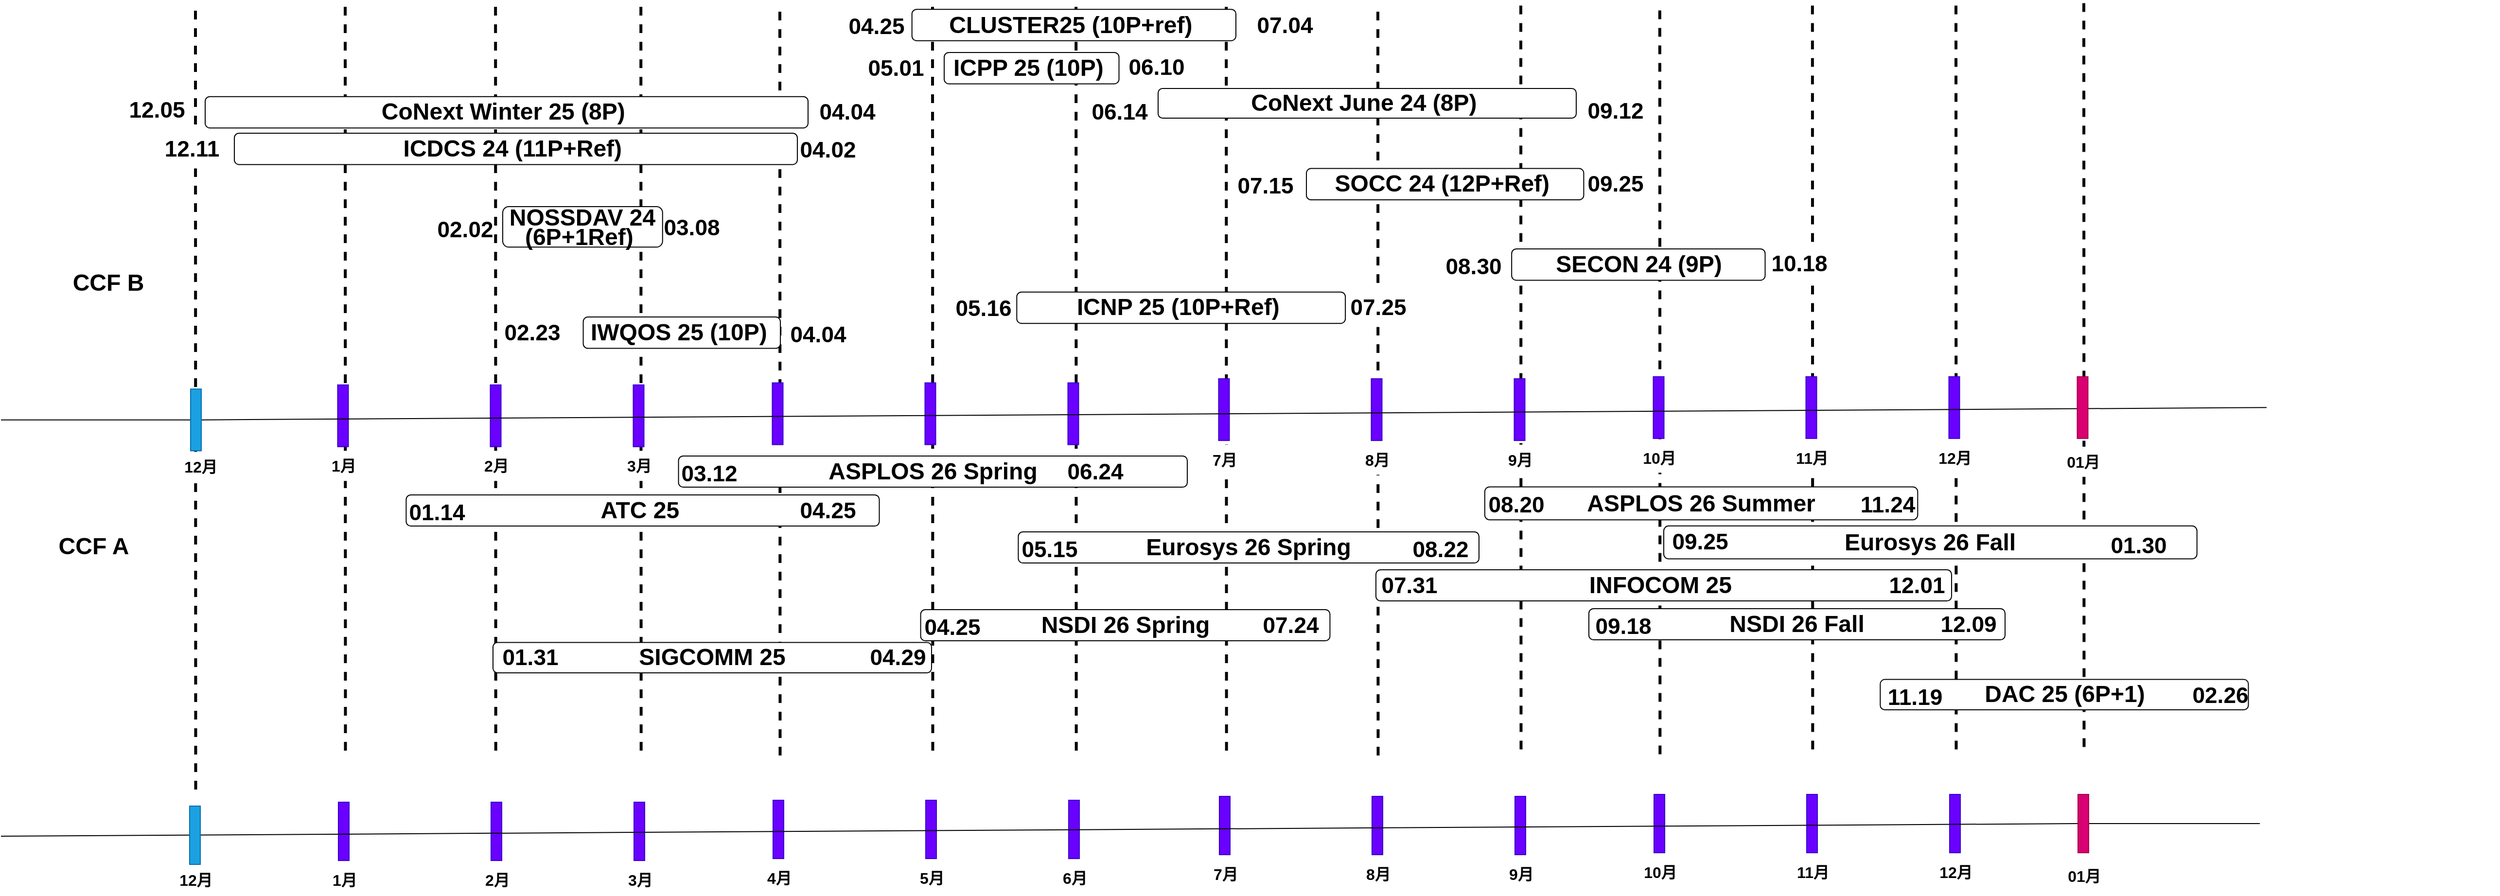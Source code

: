 <mxfile version="24.7.17">
  <diagram name="第 1 页" id="KVKXcA2v8e-MYIYoXiWe">
    <mxGraphModel dx="2455" dy="1773" grid="1" gridSize="10" guides="1" tooltips="1" connect="1" arrows="1" fold="1" page="0" pageScale="1" pageWidth="827" pageHeight="1169" math="0" shadow="0">
      <root>
        <mxCell id="0" />
        <mxCell id="1" parent="0" />
        <mxCell id="J6pw8MApclt_jU-j7pKg-1" value="" style="group" parent="1" vertex="1" connectable="0">
          <mxGeometry x="-120" y="-220" width="2369" height="810" as="geometry" />
        </mxCell>
        <mxCell id="Nktsm34Fh5tqj6Ti2t0z-151" value="" style="endArrow=none;html=1;rounded=0;exitX=0.75;exitY=0;exitDx=0;exitDy=0;dashed=1;strokeWidth=3;" parent="J6pw8MApclt_jU-j7pKg-1" edge="1">
          <mxGeometry width="50" height="50" relative="1" as="geometry">
            <mxPoint x="0.25" y="810.0" as="sourcePoint" />
            <mxPoint as="targetPoint" />
          </mxGeometry>
        </mxCell>
        <mxCell id="Nktsm34Fh5tqj6Ti2t0z-70" value="" style="endArrow=none;html=1;rounded=0;exitX=0.75;exitY=0;exitDx=0;exitDy=0;dashed=1;strokeWidth=3;" parent="J6pw8MApclt_jU-j7pKg-1" edge="1">
          <mxGeometry width="50" height="50" relative="1" as="geometry">
            <mxPoint x="1216.25" y="774.957" as="sourcePoint" />
            <mxPoint x="1216.0" y="8.735" as="targetPoint" />
          </mxGeometry>
        </mxCell>
        <mxCell id="Nktsm34Fh5tqj6Ti2t0z-71" value="" style="endArrow=none;html=1;rounded=0;exitX=0.75;exitY=0;exitDx=0;exitDy=0;dashed=1;strokeWidth=3;" parent="J6pw8MApclt_jU-j7pKg-1" edge="1">
          <mxGeometry width="50" height="50" relative="1" as="geometry">
            <mxPoint x="1060.34" y="769.965" as="sourcePoint" />
            <mxPoint x="1060.09" y="3.744" as="targetPoint" />
          </mxGeometry>
        </mxCell>
        <mxCell id="Nktsm34Fh5tqj6Ti2t0z-72" value="" style="endArrow=none;html=1;rounded=0;exitX=0.75;exitY=0;exitDx=0;exitDy=0;dashed=1;strokeWidth=3;" parent="J6pw8MApclt_jU-j7pKg-1" edge="1">
          <mxGeometry width="50" height="50" relative="1" as="geometry">
            <mxPoint x="905.84" y="769.965" as="sourcePoint" />
            <mxPoint x="905.59" y="3.744" as="targetPoint" />
          </mxGeometry>
        </mxCell>
        <mxCell id="Nktsm34Fh5tqj6Ti2t0z-73" value="" style="endArrow=none;html=1;rounded=0;exitX=0.75;exitY=0;exitDx=0;exitDy=0;dashed=1;strokeWidth=3;" parent="J6pw8MApclt_jU-j7pKg-1" edge="1">
          <mxGeometry width="50" height="50" relative="1" as="geometry">
            <mxPoint x="758.25" y="769.965" as="sourcePoint" />
            <mxPoint x="758.0" y="3.744" as="targetPoint" />
          </mxGeometry>
        </mxCell>
        <mxCell id="Nktsm34Fh5tqj6Ti2t0z-74" value="" style="endArrow=none;html=1;rounded=0;exitX=0.75;exitY=0;exitDx=0;exitDy=0;dashed=1;strokeWidth=3;" parent="J6pw8MApclt_jU-j7pKg-1" edge="1">
          <mxGeometry width="50" height="50" relative="1" as="geometry">
            <mxPoint x="1506.16" y="773.709" as="sourcePoint" />
            <mxPoint x="1505.91" y="7.488" as="targetPoint" />
          </mxGeometry>
        </mxCell>
        <mxCell id="Nktsm34Fh5tqj6Ti2t0z-75" value="" style="endArrow=none;html=1;rounded=0;exitX=0.75;exitY=0;exitDx=0;exitDy=0;dashed=1;strokeWidth=3;" parent="J6pw8MApclt_jU-j7pKg-1" edge="1">
          <mxGeometry width="50" height="50" relative="1" as="geometry">
            <mxPoint x="1363.25" y="768.717" as="sourcePoint" />
            <mxPoint x="1363.0" y="2.496" as="targetPoint" />
          </mxGeometry>
        </mxCell>
        <mxCell id="Nktsm34Fh5tqj6Ti2t0z-77" value="" style="endArrow=none;html=1;rounded=0;exitX=0.75;exitY=0;exitDx=0;exitDy=0;dashed=1;strokeWidth=3;" parent="J6pw8MApclt_jU-j7pKg-1" edge="1">
          <mxGeometry width="50" height="50" relative="1" as="geometry">
            <mxPoint x="1942.25" y="766.221" as="sourcePoint" />
            <mxPoint x="1942.0" as="targetPoint" />
          </mxGeometry>
        </mxCell>
        <mxCell id="Nktsm34Fh5tqj6Ti2t0z-78" value="" style="endArrow=none;html=1;rounded=0;exitX=0.75;exitY=0;exitDx=0;exitDy=0;dashed=1;strokeWidth=3;" parent="J6pw8MApclt_jU-j7pKg-1" edge="1">
          <mxGeometry width="50" height="50" relative="1" as="geometry">
            <mxPoint x="1810.75" y="768.717" as="sourcePoint" />
            <mxPoint x="1810.5" y="2.496" as="targetPoint" />
          </mxGeometry>
        </mxCell>
        <mxCell id="Nktsm34Fh5tqj6Ti2t0z-79" value="" style="endArrow=none;html=1;rounded=0;exitX=0.75;exitY=0;exitDx=0;exitDy=0;dashed=1;strokeWidth=3;" parent="J6pw8MApclt_jU-j7pKg-1" edge="1">
          <mxGeometry width="50" height="50" relative="1" as="geometry">
            <mxPoint x="1663.16" y="768.717" as="sourcePoint" />
            <mxPoint x="1662.91" y="2.496" as="targetPoint" />
          </mxGeometry>
        </mxCell>
        <mxCell id="Nktsm34Fh5tqj6Ti2t0z-69" value="" style="endArrow=none;html=1;rounded=0;exitX=0.75;exitY=0;exitDx=0;exitDy=0;dashed=1;strokeWidth=3;" parent="J6pw8MApclt_jU-j7pKg-1" edge="1">
          <mxGeometry width="50" height="50" relative="1" as="geometry">
            <mxPoint x="601.25" y="774.957" as="sourcePoint" />
            <mxPoint x="601.0" y="8.735" as="targetPoint" />
          </mxGeometry>
        </mxCell>
        <mxCell id="Nktsm34Fh5tqj6Ti2t0z-68" value="" style="endArrow=none;html=1;rounded=0;exitX=0.75;exitY=0;exitDx=0;exitDy=0;dashed=1;strokeWidth=3;" parent="J6pw8MApclt_jU-j7pKg-1" edge="1">
          <mxGeometry width="50" height="50" relative="1" as="geometry">
            <mxPoint x="458.34" y="769.965" as="sourcePoint" />
            <mxPoint x="458.09" y="3.744" as="targetPoint" />
          </mxGeometry>
        </mxCell>
        <mxCell id="Nktsm34Fh5tqj6Ti2t0z-67" value="" style="endArrow=none;html=1;rounded=0;exitX=0.75;exitY=0;exitDx=0;exitDy=0;dashed=1;strokeWidth=3;" parent="J6pw8MApclt_jU-j7pKg-1" edge="1">
          <mxGeometry width="50" height="50" relative="1" as="geometry">
            <mxPoint x="308.84" y="769.965" as="sourcePoint" />
            <mxPoint x="308.59" y="3.744" as="targetPoint" />
          </mxGeometry>
        </mxCell>
        <mxCell id="Nktsm34Fh5tqj6Ti2t0z-66" value="" style="endArrow=none;html=1;rounded=0;exitX=0.75;exitY=0;exitDx=0;exitDy=0;dashed=1;strokeWidth=3;" parent="J6pw8MApclt_jU-j7pKg-1" edge="1">
          <mxGeometry width="50" height="50" relative="1" as="geometry">
            <mxPoint x="154.25" y="769.965" as="sourcePoint" />
            <mxPoint x="154" y="3.744" as="targetPoint" />
          </mxGeometry>
        </mxCell>
        <mxCell id="Nktsm34Fh5tqj6Ti2t0z-94" value="" style="group" parent="J6pw8MApclt_jU-j7pKg-1" vertex="1" connectable="0">
          <mxGeometry x="-0.75" y="385.402" width="1967.5" height="109.056" as="geometry" />
        </mxCell>
        <mxCell id="Nktsm34Fh5tqj6Ti2t0z-95" value="" style="rounded=0;whiteSpace=wrap;html=1;fillColor=#6a00ff;strokeColor=#3700CC;fontColor=#ffffff;" parent="Nktsm34Fh5tqj6Ti2t0z-94" vertex="1">
          <mxGeometry x="147" y="8.47" width="11" height="63.528" as="geometry" />
        </mxCell>
        <mxCell id="Nktsm34Fh5tqj6Ti2t0z-97" value="" style="rounded=0;whiteSpace=wrap;html=1;fillColor=#6a00ff;strokeColor=#3700CC;fontColor=#ffffff;" parent="Nktsm34Fh5tqj6Ti2t0z-94" vertex="1">
          <mxGeometry x="304" y="8.47" width="11" height="63.528" as="geometry" />
        </mxCell>
        <mxCell id="Nktsm34Fh5tqj6Ti2t0z-99" value="" style="rounded=0;whiteSpace=wrap;html=1;fillColor=#6a00ff;strokeColor=#3700CC;fontColor=#ffffff;" parent="Nktsm34Fh5tqj6Ti2t0z-94" vertex="1">
          <mxGeometry x="451" y="8.47" width="11" height="63.528" as="geometry" />
        </mxCell>
        <mxCell id="Nktsm34Fh5tqj6Ti2t0z-101" value="" style="rounded=0;whiteSpace=wrap;html=1;fillColor=#6a00ff;strokeColor=#3700CC;fontColor=#ffffff;" parent="Nktsm34Fh5tqj6Ti2t0z-94" vertex="1">
          <mxGeometry x="594" y="6.353" width="11" height="63.528" as="geometry" />
        </mxCell>
        <mxCell id="Nktsm34Fh5tqj6Ti2t0z-103" value="" style="rounded=0;whiteSpace=wrap;html=1;fillColor=#6a00ff;strokeColor=#3700CC;fontColor=#ffffff;" parent="Nktsm34Fh5tqj6Ti2t0z-94" vertex="1">
          <mxGeometry x="751" y="6.353" width="11" height="63.528" as="geometry" />
        </mxCell>
        <mxCell id="Nktsm34Fh5tqj6Ti2t0z-105" value="" style="rounded=0;whiteSpace=wrap;html=1;fillColor=#6a00ff;strokeColor=#3700CC;fontColor=#ffffff;" parent="Nktsm34Fh5tqj6Ti2t0z-94" vertex="1">
          <mxGeometry x="898" y="6.353" width="11" height="63.528" as="geometry" />
        </mxCell>
        <mxCell id="Nktsm34Fh5tqj6Ti2t0z-107" value="" style="rounded=0;whiteSpace=wrap;html=1;fillColor=#6a00ff;strokeColor=#3700CC;fontColor=#ffffff;" parent="Nktsm34Fh5tqj6Ti2t0z-94" vertex="1">
          <mxGeometry x="1053" y="2.118" width="11" height="63.528" as="geometry" />
        </mxCell>
        <mxCell id="Nktsm34Fh5tqj6Ti2t0z-109" value="" style="rounded=0;whiteSpace=wrap;html=1;fillColor=#6a00ff;strokeColor=#3700CC;fontColor=#ffffff;" parent="Nktsm34Fh5tqj6Ti2t0z-94" vertex="1">
          <mxGeometry x="1210" y="2.118" width="11" height="63.528" as="geometry" />
        </mxCell>
        <mxCell id="Nktsm34Fh5tqj6Ti2t0z-111" value="" style="rounded=0;whiteSpace=wrap;html=1;fillColor=#6a00ff;strokeColor=#3700CC;fontColor=#ffffff;" parent="Nktsm34Fh5tqj6Ti2t0z-94" vertex="1">
          <mxGeometry x="1357" y="2.118" width="11" height="63.528" as="geometry" />
        </mxCell>
        <mxCell id="Nktsm34Fh5tqj6Ti2t0z-113" value="" style="rounded=0;whiteSpace=wrap;html=1;fillColor=#6a00ff;strokeColor=#3700CC;fontColor=#ffffff;" parent="Nktsm34Fh5tqj6Ti2t0z-94" vertex="1">
          <mxGeometry x="1500" width="11" height="63.528" as="geometry" />
        </mxCell>
        <mxCell id="Nktsm34Fh5tqj6Ti2t0z-115" value="" style="rounded=0;whiteSpace=wrap;html=1;fillColor=#6a00ff;strokeColor=#3700CC;fontColor=#ffffff;" parent="Nktsm34Fh5tqj6Ti2t0z-94" vertex="1">
          <mxGeometry x="1657" width="11" height="63.528" as="geometry" />
        </mxCell>
        <mxCell id="Nktsm34Fh5tqj6Ti2t0z-117" value="" style="rounded=0;whiteSpace=wrap;html=1;fillColor=#6a00ff;strokeColor=#3700CC;fontColor=#ffffff;" parent="Nktsm34Fh5tqj6Ti2t0z-94" vertex="1">
          <mxGeometry x="1804" width="11" height="63.528" as="geometry" />
        </mxCell>
        <mxCell id="Nktsm34Fh5tqj6Ti2t0z-120" value="" style="endArrow=none;html=1;rounded=0;" parent="Nktsm34Fh5tqj6Ti2t0z-94" source="Nktsm34Fh5tqj6Ti2t0z-146" edge="1">
          <mxGeometry width="50" height="50" relative="1" as="geometry">
            <mxPoint x="-79.25" y="45.528" as="sourcePoint" />
            <mxPoint x="2130.75" y="31.764" as="targetPoint" />
          </mxGeometry>
        </mxCell>
        <mxCell id="Nktsm34Fh5tqj6Ti2t0z-121" value="" style="rounded=0;whiteSpace=wrap;html=1;fillColor=#d80073;strokeColor=#A50040;fontColor=#ffffff;" parent="Nktsm34Fh5tqj6Ti2t0z-94" vertex="1">
          <mxGeometry x="1936" width="11" height="63.528" as="geometry" />
        </mxCell>
        <mxCell id="Nktsm34Fh5tqj6Ti2t0z-147" value="" style="endArrow=none;html=1;rounded=0;" parent="Nktsm34Fh5tqj6Ti2t0z-94" target="Nktsm34Fh5tqj6Ti2t0z-146" edge="1">
          <mxGeometry width="50" height="50" relative="1" as="geometry">
            <mxPoint x="-199.25" y="44.469" as="sourcePoint" />
            <mxPoint x="2010" y="105.88" as="targetPoint" />
          </mxGeometry>
        </mxCell>
        <mxCell id="Nktsm34Fh5tqj6Ti2t0z-146" value="" style="rounded=0;whiteSpace=wrap;html=1;fillColor=#1ba1e2;strokeColor=#006EAF;fontColor=#ffffff;" parent="Nktsm34Fh5tqj6Ti2t0z-94" vertex="1">
          <mxGeometry x="-4.25" y="12.706" width="11" height="63.528" as="geometry" />
        </mxCell>
        <mxCell id="Nktsm34Fh5tqj6Ti2t0z-96" value="1月" style="text;html=1;align=center;verticalAlign=middle;resizable=0;points=[];autosize=1;fontSize=16;fontStyle=1;fillColor=default;" parent="Nktsm34Fh5tqj6Ti2t0z-94" vertex="1">
          <mxGeometry x="131" y="76.233" width="43" height="31" as="geometry" />
        </mxCell>
        <mxCell id="Nktsm34Fh5tqj6Ti2t0z-98" value="2月" style="text;html=1;align=center;verticalAlign=middle;resizable=0;points=[];autosize=1;fontSize=16;fontStyle=1;fillColor=default;" parent="Nktsm34Fh5tqj6Ti2t0z-94" vertex="1">
          <mxGeometry x="288" y="76.233" width="43" height="31" as="geometry" />
        </mxCell>
        <mxCell id="Nktsm34Fh5tqj6Ti2t0z-100" value="3月" style="text;html=1;align=center;verticalAlign=middle;resizable=0;points=[];autosize=1;fontSize=16;fontStyle=1;fillColor=default;" parent="Nktsm34Fh5tqj6Ti2t0z-94" vertex="1">
          <mxGeometry x="435" y="76.233" width="43" height="31" as="geometry" />
        </mxCell>
        <mxCell id="Nktsm34Fh5tqj6Ti2t0z-102" value="4月" style="text;html=1;align=center;verticalAlign=middle;resizable=0;points=[];autosize=1;fontSize=16;fontStyle=1;fillColor=default;" parent="Nktsm34Fh5tqj6Ti2t0z-94" vertex="1">
          <mxGeometry x="578" y="74.116" width="43" height="31" as="geometry" />
        </mxCell>
        <mxCell id="Nktsm34Fh5tqj6Ti2t0z-104" value="5月" style="text;html=1;align=center;verticalAlign=middle;resizable=0;points=[];autosize=1;fontSize=16;fontStyle=1;fillColor=default;" parent="Nktsm34Fh5tqj6Ti2t0z-94" vertex="1">
          <mxGeometry x="735" y="74.116" width="43" height="31" as="geometry" />
        </mxCell>
        <mxCell id="Nktsm34Fh5tqj6Ti2t0z-106" value="6月" style="text;html=1;align=center;verticalAlign=middle;resizable=0;points=[];autosize=1;fontSize=16;fontStyle=1;fillColor=default;" parent="Nktsm34Fh5tqj6Ti2t0z-94" vertex="1">
          <mxGeometry x="882" y="74.116" width="43" height="31" as="geometry" />
        </mxCell>
        <mxCell id="Nktsm34Fh5tqj6Ti2t0z-108" value="7月" style="text;html=1;align=center;verticalAlign=middle;resizable=0;points=[];autosize=1;fontSize=16;fontStyle=1;fillColor=default;" parent="Nktsm34Fh5tqj6Ti2t0z-94" vertex="1">
          <mxGeometry x="1037" y="69.881" width="43" height="31" as="geometry" />
        </mxCell>
        <mxCell id="Nktsm34Fh5tqj6Ti2t0z-110" value="8月" style="text;html=1;align=center;verticalAlign=middle;resizable=0;points=[];autosize=1;fontSize=16;fontStyle=1;fillColor=default;" parent="Nktsm34Fh5tqj6Ti2t0z-94" vertex="1">
          <mxGeometry x="1194" y="69.881" width="43" height="31" as="geometry" />
        </mxCell>
        <mxCell id="Nktsm34Fh5tqj6Ti2t0z-112" value="9月" style="text;html=1;align=center;verticalAlign=middle;resizable=0;points=[];autosize=1;fontSize=16;fontStyle=1;fillColor=default;" parent="Nktsm34Fh5tqj6Ti2t0z-94" vertex="1">
          <mxGeometry x="1341" y="69.881" width="43" height="31" as="geometry" />
        </mxCell>
        <mxCell id="Nktsm34Fh5tqj6Ti2t0z-114" value="10月" style="text;html=1;align=center;verticalAlign=middle;resizable=0;points=[];autosize=1;fontSize=16;fontStyle=1;fillColor=default;" parent="Nktsm34Fh5tqj6Ti2t0z-94" vertex="1">
          <mxGeometry x="1480" y="67.763" width="52" height="31" as="geometry" />
        </mxCell>
        <mxCell id="Nktsm34Fh5tqj6Ti2t0z-116" value="11月" style="text;html=1;align=center;verticalAlign=middle;resizable=0;points=[];autosize=1;fontSize=16;fontStyle=1;fillColor=default;" parent="Nktsm34Fh5tqj6Ti2t0z-94" vertex="1">
          <mxGeometry x="1637" y="67.763" width="51" height="31" as="geometry" />
        </mxCell>
        <mxCell id="Nktsm34Fh5tqj6Ti2t0z-118" value="12月" style="text;html=1;align=center;verticalAlign=middle;resizable=0;points=[];autosize=1;fontSize=16;fontStyle=1;fillColor=default;" parent="Nktsm34Fh5tqj6Ti2t0z-94" vertex="1">
          <mxGeometry x="1784" y="67.763" width="52" height="31" as="geometry" />
        </mxCell>
        <mxCell id="Nktsm34Fh5tqj6Ti2t0z-119" value="01月" style="text;html=1;align=center;verticalAlign=middle;resizable=0;points=[];autosize=1;fontSize=16;fontStyle=1;fillColor=default;" parent="Nktsm34Fh5tqj6Ti2t0z-94" vertex="1">
          <mxGeometry x="1915.5" y="71.998" width="52" height="31" as="geometry" />
        </mxCell>
        <mxCell id="Nktsm34Fh5tqj6Ti2t0z-148" value="12月" style="text;html=1;align=center;verticalAlign=middle;resizable=0;points=[];autosize=1;fontSize=16;fontStyle=1;fillColor=default;" parent="Nktsm34Fh5tqj6Ti2t0z-94" vertex="1">
          <mxGeometry x="-24.25" y="77.292" width="60" height="30" as="geometry" />
        </mxCell>
        <mxCell id="Nktsm34Fh5tqj6Ti2t0z-131" value="CCF B" style="text;html=1;align=center;verticalAlign=middle;resizable=0;points=[];autosize=1;strokeColor=none;fillColor=none;fontSize=24;fontStyle=1" parent="J6pw8MApclt_jU-j7pKg-1" vertex="1">
          <mxGeometry x="-140" y="268.934" width="100" height="40" as="geometry" />
        </mxCell>
        <mxCell id="Nktsm34Fh5tqj6Ti2t0z-135" value="08.30" style="text;html=1;align=center;verticalAlign=middle;resizable=0;points=[];autosize=1;strokeColor=none;fillColor=none;fontSize=23;fontStyle=1" parent="J6pw8MApclt_jU-j7pKg-1" vertex="1">
          <mxGeometry x="1273.589" y="251.939" width="80" height="40" as="geometry" />
        </mxCell>
        <mxCell id="Nktsm34Fh5tqj6Ti2t0z-136" value="10.18" style="text;html=1;align=center;verticalAlign=middle;resizable=0;points=[];autosize=1;strokeColor=none;fillColor=default;fontSize=23;fontStyle=1" parent="J6pw8MApclt_jU-j7pKg-1" vertex="1">
          <mxGeometry x="1608.996" y="248.916" width="80" height="40" as="geometry" />
        </mxCell>
        <mxCell id="Nktsm34Fh5tqj6Ti2t0z-130" value="07.25" style="text;html=1;align=center;verticalAlign=middle;resizable=0;points=[];autosize=1;strokeColor=none;fillColor=default;fontSize=23;fontStyle=1" parent="J6pw8MApclt_jU-j7pKg-1" vertex="1">
          <mxGeometry x="1176.001" y="294.286" width="80" height="40" as="geometry" />
        </mxCell>
        <mxCell id="Nktsm34Fh5tqj6Ti2t0z-129" value="05.16" style="text;html=1;align=center;verticalAlign=middle;resizable=0;points=[];autosize=1;strokeColor=none;fillColor=none;fontSize=23;fontStyle=1" parent="J6pw8MApclt_jU-j7pKg-1" vertex="1">
          <mxGeometry x="770.001" y="295.297" width="80" height="40" as="geometry" />
        </mxCell>
        <mxCell id="Nktsm34Fh5tqj6Ti2t0z-127" value="" style="group" parent="J6pw8MApclt_jU-j7pKg-1" vertex="1" connectable="0">
          <mxGeometry x="840" y="294.286" width="350" height="44.369" as="geometry" />
        </mxCell>
        <mxCell id="Nktsm34Fh5tqj6Ti2t0z-128" value="ICNP 25 (10P+Ref)&amp;nbsp;" style="rounded=1;whiteSpace=wrap;html=1;fontStyle=1;fontSize=24;" parent="Nktsm34Fh5tqj6Ti2t0z-127" vertex="1">
          <mxGeometry x="4.654" y="4.034" width="337.899" height="32.268" as="geometry" />
        </mxCell>
        <mxCell id="Nktsm34Fh5tqj6Ti2t0z-133" value="" style="group" parent="J6pw8MApclt_jU-j7pKg-1" vertex="1" connectable="0">
          <mxGeometry x="1350" y="249.922" width="270" height="44.364" as="geometry" />
        </mxCell>
        <mxCell id="Nktsm34Fh5tqj6Ti2t0z-134" value="SECON 24 (9P)" style="rounded=1;whiteSpace=wrap;html=1;fontStyle=1;fontSize=24;" parent="Nktsm34Fh5tqj6Ti2t0z-133" vertex="1">
          <mxGeometry x="3.59" y="4.033" width="260.665" height="32.264" as="geometry" />
        </mxCell>
        <mxCell id="Nktsm34Fh5tqj6Ti2t0z-202" value="12.11" style="text;html=1;align=center;verticalAlign=middle;resizable=0;points=[];autosize=1;strokeColor=none;fillColor=default;fontSize=23;fontStyle=1" parent="J6pw8MApclt_jU-j7pKg-1" vertex="1">
          <mxGeometry x="-44.001" y="131.236" width="80" height="40" as="geometry" />
        </mxCell>
        <mxCell id="Nktsm34Fh5tqj6Ti2t0z-137" value="" style="group" parent="J6pw8MApclt_jU-j7pKg-1" vertex="1" connectable="0">
          <mxGeometry x="1138.59" y="167.23" width="295.41" height="44.364" as="geometry" />
        </mxCell>
        <mxCell id="Nktsm34Fh5tqj6Ti2t0z-138" value="SOCC 24 (12P+Ref)&amp;nbsp;" style="rounded=1;whiteSpace=wrap;html=1;fontStyle=1;fontSize=24;" parent="Nktsm34Fh5tqj6Ti2t0z-137" vertex="1">
          <mxGeometry x="3.928" y="4.033" width="285.196" height="32.264" as="geometry" />
        </mxCell>
        <mxCell id="Nktsm34Fh5tqj6Ti2t0z-140" value="07.15" style="text;html=1;align=center;verticalAlign=middle;resizable=0;points=[];autosize=1;strokeColor=none;fillColor=none;fontSize=23;fontStyle=1" parent="J6pw8MApclt_jU-j7pKg-1" vertex="1">
          <mxGeometry x="1060.001" y="169.247" width="80" height="40" as="geometry" />
        </mxCell>
        <mxCell id="Nktsm34Fh5tqj6Ti2t0z-141" value="09.25" style="text;html=1;align=center;verticalAlign=middle;resizable=0;points=[];autosize=1;strokeColor=none;fillColor=none;fontSize=23;fontStyle=1" parent="J6pw8MApclt_jU-j7pKg-1" vertex="1">
          <mxGeometry x="1420.001" y="167.236" width="80" height="40" as="geometry" />
        </mxCell>
        <mxCell id="Nktsm34Fh5tqj6Ti2t0z-142" value="" style="group" parent="J6pw8MApclt_jU-j7pKg-1" vertex="1" connectable="0">
          <mxGeometry x="313.72" y="205.347" width="170.28" height="57.175" as="geometry" />
        </mxCell>
        <mxCell id="Nktsm34Fh5tqj6Ti2t0z-143" value="&lt;p style=&quot;line-height: 80%;&quot;&gt;NOSSDAV 24 (6P+1Ref)&amp;nbsp;&lt;/p&gt;" style="rounded=1;whiteSpace=wrap;html=1;fontStyle=1;fontSize=24;" parent="Nktsm34Fh5tqj6Ti2t0z-142" vertex="1">
          <mxGeometry x="2.264" y="5.198" width="164.393" height="41.582" as="geometry" />
        </mxCell>
        <mxCell id="Nktsm34Fh5tqj6Ti2t0z-144" value="02.02" style="text;html=1;align=center;verticalAlign=middle;resizable=0;points=[];autosize=1;strokeColor=none;fillColor=none;fontSize=23;fontStyle=1" parent="J6pw8MApclt_jU-j7pKg-1" vertex="1">
          <mxGeometry x="236.719" y="213.611" width="80" height="40" as="geometry" />
        </mxCell>
        <mxCell id="Nktsm34Fh5tqj6Ti2t0z-145" value="03.08" style="text;html=1;align=center;verticalAlign=middle;resizable=0;points=[];autosize=1;strokeColor=none;fillColor=none;fontSize=23;fontStyle=1" parent="J6pw8MApclt_jU-j7pKg-1" vertex="1">
          <mxGeometry x="469.999" y="211.599" width="80" height="40" as="geometry" />
        </mxCell>
        <mxCell id="Nktsm34Fh5tqj6Ti2t0z-201" value="04.02" style="text;html=1;align=center;verticalAlign=middle;resizable=0;points=[];autosize=1;strokeColor=none;fillColor=none;fontSize=23;fontStyle=1" parent="J6pw8MApclt_jU-j7pKg-1" vertex="1">
          <mxGeometry x="609.999" y="131.798" width="80" height="40" as="geometry" />
        </mxCell>
        <mxCell id="Nktsm34Fh5tqj6Ti2t0z-176" value="ICDCS 24 (11P+Ref)&amp;nbsp;" style="rounded=1;whiteSpace=wrap;html=1;fontStyle=1;fontSize=24;" parent="J6pw8MApclt_jU-j7pKg-1" vertex="1">
          <mxGeometry x="40" y="134.969" width="579" height="32.262" as="geometry" />
        </mxCell>
        <mxCell id="5Cs6iRBIuVZG9UA_UnIa-2" value="CoNext Winter 25 (8P)&amp;nbsp;" style="rounded=1;whiteSpace=wrap;html=1;fontStyle=1;fontSize=24;" parent="J6pw8MApclt_jU-j7pKg-1" vertex="1">
          <mxGeometry x="10" y="97.35" width="620" height="32.262" as="geometry" />
        </mxCell>
        <mxCell id="5Cs6iRBIuVZG9UA_UnIa-4" value="04.04" style="text;html=1;align=center;verticalAlign=middle;resizable=0;points=[];autosize=1;strokeColor=none;fillColor=none;fontSize=23;fontStyle=1" parent="J6pw8MApclt_jU-j7pKg-1" vertex="1">
          <mxGeometry x="630.001" y="92.622" width="80" height="40" as="geometry" />
        </mxCell>
        <mxCell id="5Cs6iRBIuVZG9UA_UnIa-6" value="06.14" style="text;html=1;align=center;verticalAlign=middle;resizable=0;points=[];autosize=1;strokeColor=none;fillColor=none;fontSize=23;fontStyle=1" parent="J6pw8MApclt_jU-j7pKg-1" vertex="1">
          <mxGeometry x="910.001" y="92.622" width="80" height="40" as="geometry" />
        </mxCell>
        <mxCell id="5Cs6iRBIuVZG9UA_UnIa-7" value="09.12" style="text;html=1;align=center;verticalAlign=middle;resizable=0;points=[];autosize=1;strokeColor=none;fillColor=none;fontSize=23;fontStyle=1" parent="J6pw8MApclt_jU-j7pKg-1" vertex="1">
          <mxGeometry x="1420.001" y="92.305" width="80" height="40" as="geometry" />
        </mxCell>
        <mxCell id="Jms9zx6o9EchXgoFY5cB-1" value="" style="group" parent="J6pw8MApclt_jU-j7pKg-1" vertex="1" connectable="0">
          <mxGeometry x="750" y="47.936" width="368" height="44.364" as="geometry" />
        </mxCell>
        <mxCell id="Jms9zx6o9EchXgoFY5cB-2" value="ICPP 25 (10P)&amp;nbsp;" style="rounded=1;whiteSpace=wrap;html=1;fontStyle=1;fontSize=24;" parent="Jms9zx6o9EchXgoFY5cB-1" vertex="1">
          <mxGeometry x="20" y="4.034" width="179.77" height="32.272" as="geometry" />
        </mxCell>
        <mxCell id="Jms9zx6o9EchXgoFY5cB-4" value="06.10" style="text;html=1;align=center;verticalAlign=middle;resizable=0;points=[];autosize=1;strokeColor=none;fillColor=none;fontSize=23;fontStyle=1" parent="Jms9zx6o9EchXgoFY5cB-1" vertex="1">
          <mxGeometry x="198.195" y="-1.001" width="80" height="40" as="geometry" />
        </mxCell>
        <mxCell id="Jms9zx6o9EchXgoFY5cB-3" value="05.01" style="text;html=1;align=center;verticalAlign=middle;resizable=0;points=[];autosize=1;strokeColor=none;fillColor=none;fontSize=23;fontStyle=1" parent="J6pw8MApclt_jU-j7pKg-1" vertex="1">
          <mxGeometry x="680.001" y="47.941" width="80" height="40" as="geometry" />
        </mxCell>
        <mxCell id="cj9tXSD4sPh9MYHQLfbV-1" value="" style="group" parent="J6pw8MApclt_jU-j7pKg-1" vertex="1" connectable="0">
          <mxGeometry x="750" y="3.572" width="460" height="44.364" as="geometry" />
        </mxCell>
        <mxCell id="cj9tXSD4sPh9MYHQLfbV-2" value="CLUSTER25 (10P+ref)&amp;nbsp;" style="rounded=1;whiteSpace=wrap;html=1;fontStyle=1;fontSize=24;" parent="cj9tXSD4sPh9MYHQLfbV-1" vertex="1">
          <mxGeometry x="-13.14" y="4.034" width="333.14" height="32.272" as="geometry" />
        </mxCell>
        <mxCell id="cj9tXSD4sPh9MYHQLfbV-3" value="07.04" style="text;html=1;align=center;verticalAlign=middle;resizable=0;points=[];autosize=1;strokeColor=none;fillColor=none;fontSize=23;fontStyle=1" parent="cj9tXSD4sPh9MYHQLfbV-1" vertex="1">
          <mxGeometry x="330.004" y="0.005" width="80" height="40" as="geometry" />
        </mxCell>
        <mxCell id="cj9tXSD4sPh9MYHQLfbV-4" value="04.25" style="text;html=1;align=center;verticalAlign=middle;resizable=0;points=[];autosize=1;strokeColor=none;fillColor=none;fontSize=23;fontStyle=1" parent="J6pw8MApclt_jU-j7pKg-1" vertex="1">
          <mxGeometry x="660.001" y="4.583" width="80" height="40" as="geometry" />
        </mxCell>
        <mxCell id="Nktsm34Fh5tqj6Ti2t0z-84" value="" style="group" parent="J6pw8MApclt_jU-j7pKg-1" vertex="1" connectable="0">
          <mxGeometry x="1320" y="494.458" width="460" height="44.469" as="geometry" />
        </mxCell>
        <mxCell id="Nktsm34Fh5tqj6Ti2t0z-85" value="ASPLOS 26 Summer" style="rounded=1;whiteSpace=wrap;html=1;fontStyle=1;fontSize=24;" parent="Nktsm34Fh5tqj6Ti2t0z-84" vertex="1">
          <mxGeometry x="5.927" y="4.235" width="445.229" height="33.881" as="geometry" />
        </mxCell>
        <mxCell id="Nktsm34Fh5tqj6Ti2t0z-86" value="08.20" style="text;html=1;align=center;verticalAlign=middle;resizable=0;points=[];autosize=1;strokeColor=none;fillColor=none;fontSize=23;fontStyle=1" parent="Nktsm34Fh5tqj6Ti2t0z-84" vertex="1">
          <mxGeometry x="-1.769" y="2.118" width="80" height="40" as="geometry" />
        </mxCell>
        <mxCell id="Nktsm34Fh5tqj6Ti2t0z-87" value="11.24" style="text;html=1;align=center;verticalAlign=middle;resizable=0;points=[];autosize=1;strokeColor=none;fillColor=none;fontSize=23;fontStyle=1" parent="Nktsm34Fh5tqj6Ti2t0z-84" vertex="1">
          <mxGeometry x="380.0" y="2.118" width="80" height="40" as="geometry" />
        </mxCell>
        <mxCell id="Nktsm34Fh5tqj6Ti2t0z-51" value="" style="group" parent="J6pw8MApclt_jU-j7pKg-1" vertex="1" connectable="0">
          <mxGeometry x="306" y="653.855" width="454" height="39.036" as="geometry" />
        </mxCell>
        <mxCell id="Nktsm34Fh5tqj6Ti2t0z-31" value="SIGCOMM 25" style="rounded=1;whiteSpace=wrap;html=1;fontStyle=1;fontSize=24;" parent="Nktsm34Fh5tqj6Ti2t0z-51" vertex="1">
          <mxGeometry y="4.88" width="451" height="31.229" as="geometry" />
        </mxCell>
        <mxCell id="Nktsm34Fh5tqj6Ti2t0z-32" value="01.31" style="text;html=1;align=center;verticalAlign=middle;resizable=0;points=[];autosize=1;strokeColor=none;fillColor=none;fontSize=23;fontStyle=1" parent="Nktsm34Fh5tqj6Ti2t0z-51" vertex="1">
          <mxGeometry width="76" height="40" as="geometry" />
        </mxCell>
        <mxCell id="Nktsm34Fh5tqj6Ti2t0z-33" value="04.29" style="text;html=1;align=center;verticalAlign=middle;resizable=0;points=[];autosize=1;strokeColor=none;fillColor=none;fontSize=23;fontStyle=1" parent="Nktsm34Fh5tqj6Ti2t0z-51" vertex="1">
          <mxGeometry x="378" width="76" height="40" as="geometry" />
        </mxCell>
        <mxCell id="lk0BzRPUQ7sz1rBQe0A8-1" value="" style="group" vertex="1" connectable="0" parent="J6pw8MApclt_jU-j7pKg-1">
          <mxGeometry x="1730" y="692.892" width="383" height="40.988" as="geometry" />
        </mxCell>
        <mxCell id="lk0BzRPUQ7sz1rBQe0A8-2" value="DAC 25 (6P+1)" style="rounded=1;whiteSpace=wrap;html=1;fontStyle=1;fontSize=24;" vertex="1" parent="lk0BzRPUQ7sz1rBQe0A8-1">
          <mxGeometry x="2.654" y="3.904" width="378.577" height="31.229" as="geometry" />
        </mxCell>
        <mxCell id="lk0BzRPUQ7sz1rBQe0A8-3" value="11.19" style="text;html=1;align=center;verticalAlign=middle;resizable=0;points=[];autosize=1;strokeColor=none;fillColor=none;fontSize=23;fontStyle=1" vertex="1" parent="lk0BzRPUQ7sz1rBQe0A8-1">
          <mxGeometry x="-1.769" y="1.952" width="80" height="40" as="geometry" />
        </mxCell>
        <mxCell id="lk0BzRPUQ7sz1rBQe0A8-4" value="02.26" style="text;html=1;align=center;verticalAlign=middle;resizable=0;points=[];autosize=1;strokeColor=none;fillColor=none;fontSize=23;fontStyle=1" vertex="1" parent="lk0BzRPUQ7sz1rBQe0A8-1">
          <mxGeometry x="312.238" width="80" height="40" as="geometry" />
        </mxCell>
        <mxCell id="Nktsm34Fh5tqj6Ti2t0z-58" value="Eurosys 26 Fall" style="rounded=1;whiteSpace=wrap;html=1;fontStyle=1;fontSize=24;" parent="J6pw8MApclt_jU-j7pKg-1" vertex="1">
          <mxGeometry x="1510.003" y="538.93" width="548.362" height="33.881" as="geometry" />
        </mxCell>
        <mxCell id="Nktsm34Fh5tqj6Ti2t0z-48" value="" style="group" parent="J6pw8MApclt_jU-j7pKg-1" vertex="1" connectable="0">
          <mxGeometry x="1210" y="580" width="598" height="40" as="geometry" />
        </mxCell>
        <mxCell id="Nktsm34Fh5tqj6Ti2t0z-44" value="INFOCOM 25&amp;nbsp;" style="rounded=1;whiteSpace=wrap;html=1;fontStyle=1;fontSize=24;" parent="Nktsm34Fh5tqj6Ti2t0z-48" vertex="1">
          <mxGeometry x="4" y="4" width="592" height="32" as="geometry" />
        </mxCell>
        <mxCell id="Nktsm34Fh5tqj6Ti2t0z-45" value="07.31" style="text;html=1;align=center;verticalAlign=middle;resizable=0;points=[];autosize=1;strokeColor=none;fillColor=none;fontSize=23;fontStyle=1" parent="Nktsm34Fh5tqj6Ti2t0z-48" vertex="1">
          <mxGeometry width="76" height="40" as="geometry" />
        </mxCell>
        <mxCell id="Nktsm34Fh5tqj6Ti2t0z-46" value="12.01" style="text;html=1;align=center;verticalAlign=middle;resizable=0;points=[];autosize=1;strokeColor=none;fillColor=none;fontSize=23;fontStyle=1" parent="Nktsm34Fh5tqj6Ti2t0z-48" vertex="1">
          <mxGeometry x="522" width="76" height="40" as="geometry" />
        </mxCell>
        <mxCell id="Nktsm34Fh5tqj6Ti2t0z-57" value="" style="group" parent="J6pw8MApclt_jU-j7pKg-1" vertex="1" connectable="0">
          <mxGeometry x="1510" y="532.998" width="568" height="48.705" as="geometry" />
        </mxCell>
        <mxCell id="Nktsm34Fh5tqj6Ti2t0z-59" value="09.25" style="text;html=1;align=center;verticalAlign=middle;resizable=0;points=[];autosize=1;strokeColor=none;fillColor=none;fontSize=23;fontStyle=1" parent="Nktsm34Fh5tqj6Ti2t0z-57" vertex="1">
          <mxGeometry x="-2.536" y="2.118" width="80" height="40" as="geometry" />
        </mxCell>
        <mxCell id="Nktsm34Fh5tqj6Ti2t0z-60" value="01.30" style="text;html=1;align=center;verticalAlign=middle;resizable=0;points=[];autosize=1;strokeColor=none;fillColor=none;fontSize=23;fontStyle=1" parent="Nktsm34Fh5tqj6Ti2t0z-57" vertex="1">
          <mxGeometry x="448.12" y="6.353" width="80" height="40" as="geometry" />
        </mxCell>
        <mxCell id="Nktsm34Fh5tqj6Ti2t0z-125" value="02.23" style="text;html=1;align=center;verticalAlign=middle;resizable=0;points=[];autosize=1;strokeColor=none;fillColor=none;fontSize=23;fontStyle=1" parent="J6pw8MApclt_jU-j7pKg-1" vertex="1">
          <mxGeometry x="305.999" y="320.003" width="80" height="40" as="geometry" />
        </mxCell>
        <mxCell id="Nktsm34Fh5tqj6Ti2t0z-126" value="04.04" style="text;html=1;align=center;verticalAlign=middle;resizable=0;points=[];autosize=1;strokeColor=none;fillColor=none;fontSize=23;fontStyle=1" parent="J6pw8MApclt_jU-j7pKg-1" vertex="1">
          <mxGeometry x="600.252" y="322.115" width="80" height="40" as="geometry" />
        </mxCell>
        <mxCell id="Nktsm34Fh5tqj6Ti2t0z-123" value="" style="group" parent="J6pw8MApclt_jU-j7pKg-1" vertex="1" connectable="0">
          <mxGeometry x="396" y="319.998" width="210" height="42.352" as="geometry" />
        </mxCell>
        <mxCell id="Nktsm34Fh5tqj6Ti2t0z-124" value="IWQOS 25 (10P)&amp;nbsp;" style="rounded=1;whiteSpace=wrap;html=1;fontStyle=1;fontSize=24;" parent="Nktsm34Fh5tqj6Ti2t0z-123" vertex="1">
          <mxGeometry x="2.793" y="4.034" width="202.739" height="32.268" as="geometry" />
        </mxCell>
        <mxCell id="Nktsm34Fh5tqj6Ti2t0z-1" value="" style="endArrow=none;html=1;rounded=0;" parent="1" source="Nktsm34Fh5tqj6Ti2t0z-40" edge="1">
          <mxGeometry width="50" height="50" relative="1" as="geometry">
            <mxPoint x="1" y="638.02" as="sourcePoint" />
            <mxPoint x="2003" y="625.02" as="targetPoint" />
          </mxGeometry>
        </mxCell>
        <mxCell id="Nktsm34Fh5tqj6Ti2t0z-49" value="" style="group" parent="1" vertex="1" connectable="0">
          <mxGeometry x="1310" y="400" width="433" height="42" as="geometry" />
        </mxCell>
        <mxCell id="Nktsm34Fh5tqj6Ti2t0z-37" value="NSDI 26 Fall" style="rounded=1;whiteSpace=wrap;html=1;fontStyle=1;fontSize=24;" parent="Nktsm34Fh5tqj6Ti2t0z-49" vertex="1">
          <mxGeometry x="3" y="4" width="428" height="32" as="geometry" />
        </mxCell>
        <mxCell id="Nktsm34Fh5tqj6Ti2t0z-38" value="09.18" style="text;html=1;align=center;verticalAlign=middle;resizable=0;points=[];autosize=1;strokeColor=none;fillColor=none;fontSize=23;fontStyle=1" parent="Nktsm34Fh5tqj6Ti2t0z-49" vertex="1">
          <mxGeometry x="-2" y="2" width="80" height="40" as="geometry" />
        </mxCell>
        <mxCell id="Nktsm34Fh5tqj6Ti2t0z-39" value="12.09" style="text;html=1;align=center;verticalAlign=middle;resizable=0;points=[];autosize=1;strokeColor=none;fillColor=none;fontSize=23;fontStyle=1" parent="Nktsm34Fh5tqj6Ti2t0z-49" vertex="1">
          <mxGeometry x="353" width="80" height="40" as="geometry" />
        </mxCell>
        <mxCell id="Nktsm34Fh5tqj6Ti2t0z-50" value="" style="group" parent="1" vertex="1" connectable="0">
          <mxGeometry x="620" y="401" width="436" height="42" as="geometry" />
        </mxCell>
        <mxCell id="Nktsm34Fh5tqj6Ti2t0z-34" value="NSDI 26 Spring" style="rounded=1;whiteSpace=wrap;html=1;fontStyle=1;fontSize=24;" parent="Nktsm34Fh5tqj6Ti2t0z-50" vertex="1">
          <mxGeometry x="5.798" y="4" width="420.926" height="32" as="geometry" />
        </mxCell>
        <mxCell id="Nktsm34Fh5tqj6Ti2t0z-35" value="04.25" style="text;html=1;align=center;verticalAlign=middle;resizable=0;points=[];autosize=1;strokeColor=none;fillColor=none;fontSize=23;fontStyle=1" parent="Nktsm34Fh5tqj6Ti2t0z-50" vertex="1">
          <mxGeometry x="-2" y="2" width="80" height="40" as="geometry" />
        </mxCell>
        <mxCell id="Nktsm34Fh5tqj6Ti2t0z-36" value="07.24" style="text;html=1;align=center;verticalAlign=middle;resizable=0;points=[];autosize=1;strokeColor=none;fillColor=none;fontSize=23;fontStyle=1" parent="Nktsm34Fh5tqj6Ti2t0z-50" vertex="1">
          <mxGeometry x="347.872" width="76" height="40" as="geometry" />
        </mxCell>
        <mxCell id="Nktsm34Fh5tqj6Ti2t0z-52" value="" style="group" parent="1" vertex="1" connectable="0">
          <mxGeometry x="720" y="321" width="480" height="42" as="geometry" />
        </mxCell>
        <mxCell id="Nktsm34Fh5tqj6Ti2t0z-53" value="Eurosys 26 Spring" style="rounded=1;whiteSpace=wrap;html=1;fontStyle=1;fontSize=24;" parent="Nktsm34Fh5tqj6Ti2t0z-52" vertex="1">
          <mxGeometry x="6.22" y="4" width="473.78" height="32" as="geometry" />
        </mxCell>
        <mxCell id="Nktsm34Fh5tqj6Ti2t0z-54" value="05.15" style="text;html=1;align=center;verticalAlign=middle;resizable=0;points=[];autosize=1;strokeColor=none;fillColor=none;fontSize=23;fontStyle=1" parent="Nktsm34Fh5tqj6Ti2t0z-52" vertex="1">
          <mxGeometry x="-2.089" y="2" width="80" height="40" as="geometry" />
        </mxCell>
        <mxCell id="Nktsm34Fh5tqj6Ti2t0z-55" value="08.22" style="text;html=1;align=center;verticalAlign=middle;resizable=0;points=[];autosize=1;strokeColor=none;fillColor=none;fontSize=23;fontStyle=1" parent="Nktsm34Fh5tqj6Ti2t0z-52" vertex="1">
          <mxGeometry x="400.005" y="2" width="80" height="40" as="geometry" />
        </mxCell>
        <mxCell id="Nktsm34Fh5tqj6Ti2t0z-61" value="" style="group" parent="1" vertex="1" connectable="0">
          <mxGeometry x="90" y="283" width="504" height="42" as="geometry" />
        </mxCell>
        <mxCell id="Nktsm34Fh5tqj6Ti2t0z-62" value="ATC 25&amp;nbsp;" style="rounded=1;whiteSpace=wrap;html=1;fontStyle=1;fontSize=24;" parent="Nktsm34Fh5tqj6Ti2t0z-61" vertex="1">
          <mxGeometry x="6.702" y="4" width="486.574" height="32" as="geometry" />
        </mxCell>
        <mxCell id="Nktsm34Fh5tqj6Ti2t0z-63" value="01.14" style="text;html=1;align=center;verticalAlign=middle;resizable=0;points=[];autosize=1;strokeColor=none;fillColor=none;fontSize=23;fontStyle=1" parent="Nktsm34Fh5tqj6Ti2t0z-61" vertex="1">
          <mxGeometry y="2" width="76" height="40" as="geometry" />
        </mxCell>
        <mxCell id="Nktsm34Fh5tqj6Ti2t0z-64" value="04.25" style="text;html=1;align=center;verticalAlign=middle;resizable=0;points=[];autosize=1;strokeColor=none;fillColor=none;fontSize=23;fontStyle=1" parent="Nktsm34Fh5tqj6Ti2t0z-61" vertex="1">
          <mxGeometry x="402.128" width="76" height="40" as="geometry" />
        </mxCell>
        <mxCell id="Nktsm34Fh5tqj6Ti2t0z-80" value="" style="group" parent="1" vertex="1" connectable="0">
          <mxGeometry x="370" y="243" width="530" height="42" as="geometry" />
        </mxCell>
        <mxCell id="Nktsm34Fh5tqj6Ti2t0z-81" value="ASPLOS 26 Spring" style="rounded=1;whiteSpace=wrap;html=1;fontStyle=1;fontSize=24;" parent="Nktsm34Fh5tqj6Ti2t0z-80" vertex="1">
          <mxGeometry x="6.78" y="4" width="523.22" height="32" as="geometry" />
        </mxCell>
        <mxCell id="Nktsm34Fh5tqj6Ti2t0z-82" value="03.12" style="text;html=1;align=center;verticalAlign=middle;resizable=0;points=[];autosize=1;strokeColor=none;fillColor=none;fontSize=23;fontStyle=1" parent="Nktsm34Fh5tqj6Ti2t0z-80" vertex="1">
          <mxGeometry x="-2.024" y="2" width="80" height="40" as="geometry" />
        </mxCell>
        <mxCell id="Nktsm34Fh5tqj6Ti2t0z-83" value="06.24" style="text;html=1;align=center;verticalAlign=middle;resizable=0;points=[];autosize=1;strokeColor=none;fillColor=none;fontSize=23;fontStyle=1" parent="Nktsm34Fh5tqj6Ti2t0z-80" vertex="1">
          <mxGeometry x="394.64" width="80" height="40" as="geometry" />
        </mxCell>
        <mxCell id="Nktsm34Fh5tqj6Ti2t0z-93" value="" style="group" parent="1" vertex="1" connectable="0">
          <mxGeometry x="-120" y="595.02" width="1967.5" height="103" as="geometry" />
        </mxCell>
        <mxCell id="Nktsm34Fh5tqj6Ti2t0z-3" value="" style="rounded=0;whiteSpace=wrap;html=1;fillColor=#6a00ff;strokeColor=#3700CC;fontColor=#ffffff;" parent="Nktsm34Fh5tqj6Ti2t0z-93" vertex="1">
          <mxGeometry x="147" y="8" width="11" height="60" as="geometry" />
        </mxCell>
        <mxCell id="Nktsm34Fh5tqj6Ti2t0z-5" value="1月" style="text;html=1;align=center;verticalAlign=middle;resizable=0;points=[];autosize=1;strokeColor=none;fillColor=none;fontSize=16;fontStyle=1" parent="Nktsm34Fh5tqj6Ti2t0z-93" vertex="1">
          <mxGeometry x="131" y="72" width="43" height="31" as="geometry" />
        </mxCell>
        <mxCell id="Nktsm34Fh5tqj6Ti2t0z-6" value="" style="rounded=0;whiteSpace=wrap;html=1;fillColor=#6a00ff;strokeColor=#3700CC;fontColor=#ffffff;" parent="Nktsm34Fh5tqj6Ti2t0z-93" vertex="1">
          <mxGeometry x="304" y="8" width="11" height="60" as="geometry" />
        </mxCell>
        <mxCell id="Nktsm34Fh5tqj6Ti2t0z-7" value="2月" style="text;html=1;align=center;verticalAlign=middle;resizable=0;points=[];autosize=1;strokeColor=none;fillColor=none;fontSize=16;fontStyle=1" parent="Nktsm34Fh5tqj6Ti2t0z-93" vertex="1">
          <mxGeometry x="288" y="72" width="43" height="31" as="geometry" />
        </mxCell>
        <mxCell id="Nktsm34Fh5tqj6Ti2t0z-10" value="" style="rounded=0;whiteSpace=wrap;html=1;fillColor=#6a00ff;strokeColor=#3700CC;fontColor=#ffffff;" parent="Nktsm34Fh5tqj6Ti2t0z-93" vertex="1">
          <mxGeometry x="451" y="8" width="11" height="60" as="geometry" />
        </mxCell>
        <mxCell id="Nktsm34Fh5tqj6Ti2t0z-11" value="3月" style="text;html=1;align=center;verticalAlign=middle;resizable=0;points=[];autosize=1;strokeColor=none;fillColor=none;fontSize=16;fontStyle=1" parent="Nktsm34Fh5tqj6Ti2t0z-93" vertex="1">
          <mxGeometry x="435" y="72" width="43" height="31" as="geometry" />
        </mxCell>
        <mxCell id="Nktsm34Fh5tqj6Ti2t0z-12" value="" style="rounded=0;whiteSpace=wrap;html=1;fillColor=#6a00ff;strokeColor=#3700CC;fontColor=#ffffff;" parent="Nktsm34Fh5tqj6Ti2t0z-93" vertex="1">
          <mxGeometry x="594" y="6" width="11" height="60" as="geometry" />
        </mxCell>
        <mxCell id="Nktsm34Fh5tqj6Ti2t0z-13" value="4月" style="text;html=1;align=center;verticalAlign=middle;resizable=0;points=[];autosize=1;strokeColor=none;fillColor=none;fontSize=16;fontStyle=1" parent="Nktsm34Fh5tqj6Ti2t0z-93" vertex="1">
          <mxGeometry x="578" y="70" width="43" height="31" as="geometry" />
        </mxCell>
        <mxCell id="Nktsm34Fh5tqj6Ti2t0z-14" value="" style="rounded=0;whiteSpace=wrap;html=1;fillColor=#6a00ff;strokeColor=#3700CC;fontColor=#ffffff;" parent="Nktsm34Fh5tqj6Ti2t0z-93" vertex="1">
          <mxGeometry x="751" y="6" width="11" height="60" as="geometry" />
        </mxCell>
        <mxCell id="Nktsm34Fh5tqj6Ti2t0z-15" value="5月" style="text;html=1;align=center;verticalAlign=middle;resizable=0;points=[];autosize=1;strokeColor=none;fillColor=none;fontSize=16;fontStyle=1" parent="Nktsm34Fh5tqj6Ti2t0z-93" vertex="1">
          <mxGeometry x="735" y="70" width="43" height="31" as="geometry" />
        </mxCell>
        <mxCell id="Nktsm34Fh5tqj6Ti2t0z-16" value="" style="rounded=0;whiteSpace=wrap;html=1;fillColor=#6a00ff;strokeColor=#3700CC;fontColor=#ffffff;" parent="Nktsm34Fh5tqj6Ti2t0z-93" vertex="1">
          <mxGeometry x="898" y="6" width="11" height="60" as="geometry" />
        </mxCell>
        <mxCell id="Nktsm34Fh5tqj6Ti2t0z-17" value="6月" style="text;html=1;align=center;verticalAlign=middle;resizable=0;points=[];autosize=1;strokeColor=none;fillColor=none;fontSize=16;fontStyle=1" parent="Nktsm34Fh5tqj6Ti2t0z-93" vertex="1">
          <mxGeometry x="882" y="70" width="43" height="31" as="geometry" />
        </mxCell>
        <mxCell id="Nktsm34Fh5tqj6Ti2t0z-18" value="" style="rounded=0;whiteSpace=wrap;html=1;fillColor=#6a00ff;strokeColor=#3700CC;fontColor=#ffffff;" parent="Nktsm34Fh5tqj6Ti2t0z-93" vertex="1">
          <mxGeometry x="1053" y="2" width="11" height="60" as="geometry" />
        </mxCell>
        <mxCell id="Nktsm34Fh5tqj6Ti2t0z-19" value="7月" style="text;html=1;align=center;verticalAlign=middle;resizable=0;points=[];autosize=1;strokeColor=none;fillColor=none;fontSize=16;fontStyle=1" parent="Nktsm34Fh5tqj6Ti2t0z-93" vertex="1">
          <mxGeometry x="1037" y="66" width="43" height="31" as="geometry" />
        </mxCell>
        <mxCell id="Nktsm34Fh5tqj6Ti2t0z-20" value="" style="rounded=0;whiteSpace=wrap;html=1;fillColor=#6a00ff;strokeColor=#3700CC;fontColor=#ffffff;" parent="Nktsm34Fh5tqj6Ti2t0z-93" vertex="1">
          <mxGeometry x="1210" y="2" width="11" height="60" as="geometry" />
        </mxCell>
        <mxCell id="Nktsm34Fh5tqj6Ti2t0z-21" value="8月" style="text;html=1;align=center;verticalAlign=middle;resizable=0;points=[];autosize=1;strokeColor=none;fillColor=none;fontSize=16;fontStyle=1" parent="Nktsm34Fh5tqj6Ti2t0z-93" vertex="1">
          <mxGeometry x="1194" y="66" width="43" height="31" as="geometry" />
        </mxCell>
        <mxCell id="Nktsm34Fh5tqj6Ti2t0z-22" value="" style="rounded=0;whiteSpace=wrap;html=1;fillColor=#6a00ff;strokeColor=#3700CC;fontColor=#ffffff;" parent="Nktsm34Fh5tqj6Ti2t0z-93" vertex="1">
          <mxGeometry x="1357" y="2" width="11" height="60" as="geometry" />
        </mxCell>
        <mxCell id="Nktsm34Fh5tqj6Ti2t0z-23" value="9月" style="text;html=1;align=center;verticalAlign=middle;resizable=0;points=[];autosize=1;strokeColor=none;fillColor=none;fontSize=16;fontStyle=1" parent="Nktsm34Fh5tqj6Ti2t0z-93" vertex="1">
          <mxGeometry x="1341" y="66" width="43" height="31" as="geometry" />
        </mxCell>
        <mxCell id="Nktsm34Fh5tqj6Ti2t0z-24" value="" style="rounded=0;whiteSpace=wrap;html=1;fillColor=#6a00ff;strokeColor=#3700CC;fontColor=#ffffff;" parent="Nktsm34Fh5tqj6Ti2t0z-93" vertex="1">
          <mxGeometry x="1500" width="11" height="60" as="geometry" />
        </mxCell>
        <mxCell id="Nktsm34Fh5tqj6Ti2t0z-25" value="10月" style="text;html=1;align=center;verticalAlign=middle;resizable=0;points=[];autosize=1;strokeColor=none;fillColor=none;fontSize=16;fontStyle=1" parent="Nktsm34Fh5tqj6Ti2t0z-93" vertex="1">
          <mxGeometry x="1480" y="64" width="52" height="31" as="geometry" />
        </mxCell>
        <mxCell id="Nktsm34Fh5tqj6Ti2t0z-26" value="" style="rounded=0;whiteSpace=wrap;html=1;fillColor=#6a00ff;strokeColor=#3700CC;fontColor=#ffffff;" parent="Nktsm34Fh5tqj6Ti2t0z-93" vertex="1">
          <mxGeometry x="1657" width="11" height="60" as="geometry" />
        </mxCell>
        <mxCell id="Nktsm34Fh5tqj6Ti2t0z-27" value="11月" style="text;html=1;align=center;verticalAlign=middle;resizable=0;points=[];autosize=1;strokeColor=none;fillColor=none;fontSize=16;fontStyle=1" parent="Nktsm34Fh5tqj6Ti2t0z-93" vertex="1">
          <mxGeometry x="1637" y="64" width="51" height="31" as="geometry" />
        </mxCell>
        <mxCell id="Nktsm34Fh5tqj6Ti2t0z-28" value="" style="rounded=0;whiteSpace=wrap;html=1;fillColor=#6a00ff;strokeColor=#3700CC;fontColor=#ffffff;" parent="Nktsm34Fh5tqj6Ti2t0z-93" vertex="1">
          <mxGeometry x="1804" width="11" height="60" as="geometry" />
        </mxCell>
        <mxCell id="Nktsm34Fh5tqj6Ti2t0z-29" value="12月" style="text;html=1;align=center;verticalAlign=middle;resizable=0;points=[];autosize=1;strokeColor=none;fillColor=none;fontSize=16;fontStyle=1" parent="Nktsm34Fh5tqj6Ti2t0z-93" vertex="1">
          <mxGeometry x="1784" y="64" width="52" height="31" as="geometry" />
        </mxCell>
        <mxCell id="Nktsm34Fh5tqj6Ti2t0z-41" value="01月" style="text;html=1;align=center;verticalAlign=middle;resizable=0;points=[];autosize=1;strokeColor=none;fillColor=none;fontSize=16;fontStyle=1" parent="Nktsm34Fh5tqj6Ti2t0z-93" vertex="1">
          <mxGeometry x="1915.5" y="68" width="52" height="31" as="geometry" />
        </mxCell>
        <mxCell id="Nktsm34Fh5tqj6Ti2t0z-42" value="" style="endArrow=none;html=1;rounded=0;" parent="Nktsm34Fh5tqj6Ti2t0z-93" target="Nktsm34Fh5tqj6Ti2t0z-40" edge="1">
          <mxGeometry width="50" height="50" relative="1" as="geometry">
            <mxPoint x="-200" y="43" as="sourcePoint" />
            <mxPoint x="1959" y="36" as="targetPoint" />
          </mxGeometry>
        </mxCell>
        <mxCell id="Nktsm34Fh5tqj6Ti2t0z-40" value="" style="rounded=0;whiteSpace=wrap;html=1;fillColor=#d80073;strokeColor=#A50040;fontColor=#ffffff;" parent="Nktsm34Fh5tqj6Ti2t0z-93" vertex="1">
          <mxGeometry x="1936" width="11" height="60" as="geometry" />
        </mxCell>
        <mxCell id="Nktsm34Fh5tqj6Ti2t0z-149" value="" style="rounded=0;whiteSpace=wrap;html=1;fillColor=#1ba1e2;strokeColor=#006EAF;fontColor=#ffffff;" parent="Nktsm34Fh5tqj6Ti2t0z-93" vertex="1">
          <mxGeometry x="-6" y="12" width="11" height="60" as="geometry" />
        </mxCell>
        <mxCell id="Nktsm34Fh5tqj6Ti2t0z-150" value="12月" style="text;html=1;align=center;verticalAlign=middle;resizable=0;points=[];autosize=1;strokeColor=none;fillColor=none;fontSize=16;fontStyle=1" parent="Nktsm34Fh5tqj6Ti2t0z-93" vertex="1">
          <mxGeometry x="-30" y="73" width="60" height="30" as="geometry" />
        </mxCell>
        <mxCell id="Nktsm34Fh5tqj6Ti2t0z-122" value="CCF A" style="text;html=1;align=center;verticalAlign=middle;resizable=0;points=[];autosize=1;strokeColor=none;fillColor=none;fontSize=24;fontStyle=1" parent="1" vertex="1">
          <mxGeometry x="-270" y="320" width="90" height="40" as="geometry" />
        </mxCell>
        <mxCell id="5Cs6iRBIuVZG9UA_UnIa-3" value="12.05" style="text;html=1;align=center;verticalAlign=middle;resizable=0;points=[];autosize=1;strokeColor=none;fillColor=none;fontSize=23;fontStyle=1" parent="1" vertex="1">
          <mxGeometry x="-199.999" y="-128.995" width="80" height="40" as="geometry" />
        </mxCell>
        <mxCell id="5Cs6iRBIuVZG9UA_UnIa-1" value="CoNext June 24 (8P)&amp;nbsp;" style="rounded=1;whiteSpace=wrap;html=1;fontStyle=1;fontSize=24;" parent="1" vertex="1">
          <mxGeometry x="870" y="-131" width="430" height="30.47" as="geometry" />
        </mxCell>
      </root>
    </mxGraphModel>
  </diagram>
</mxfile>
